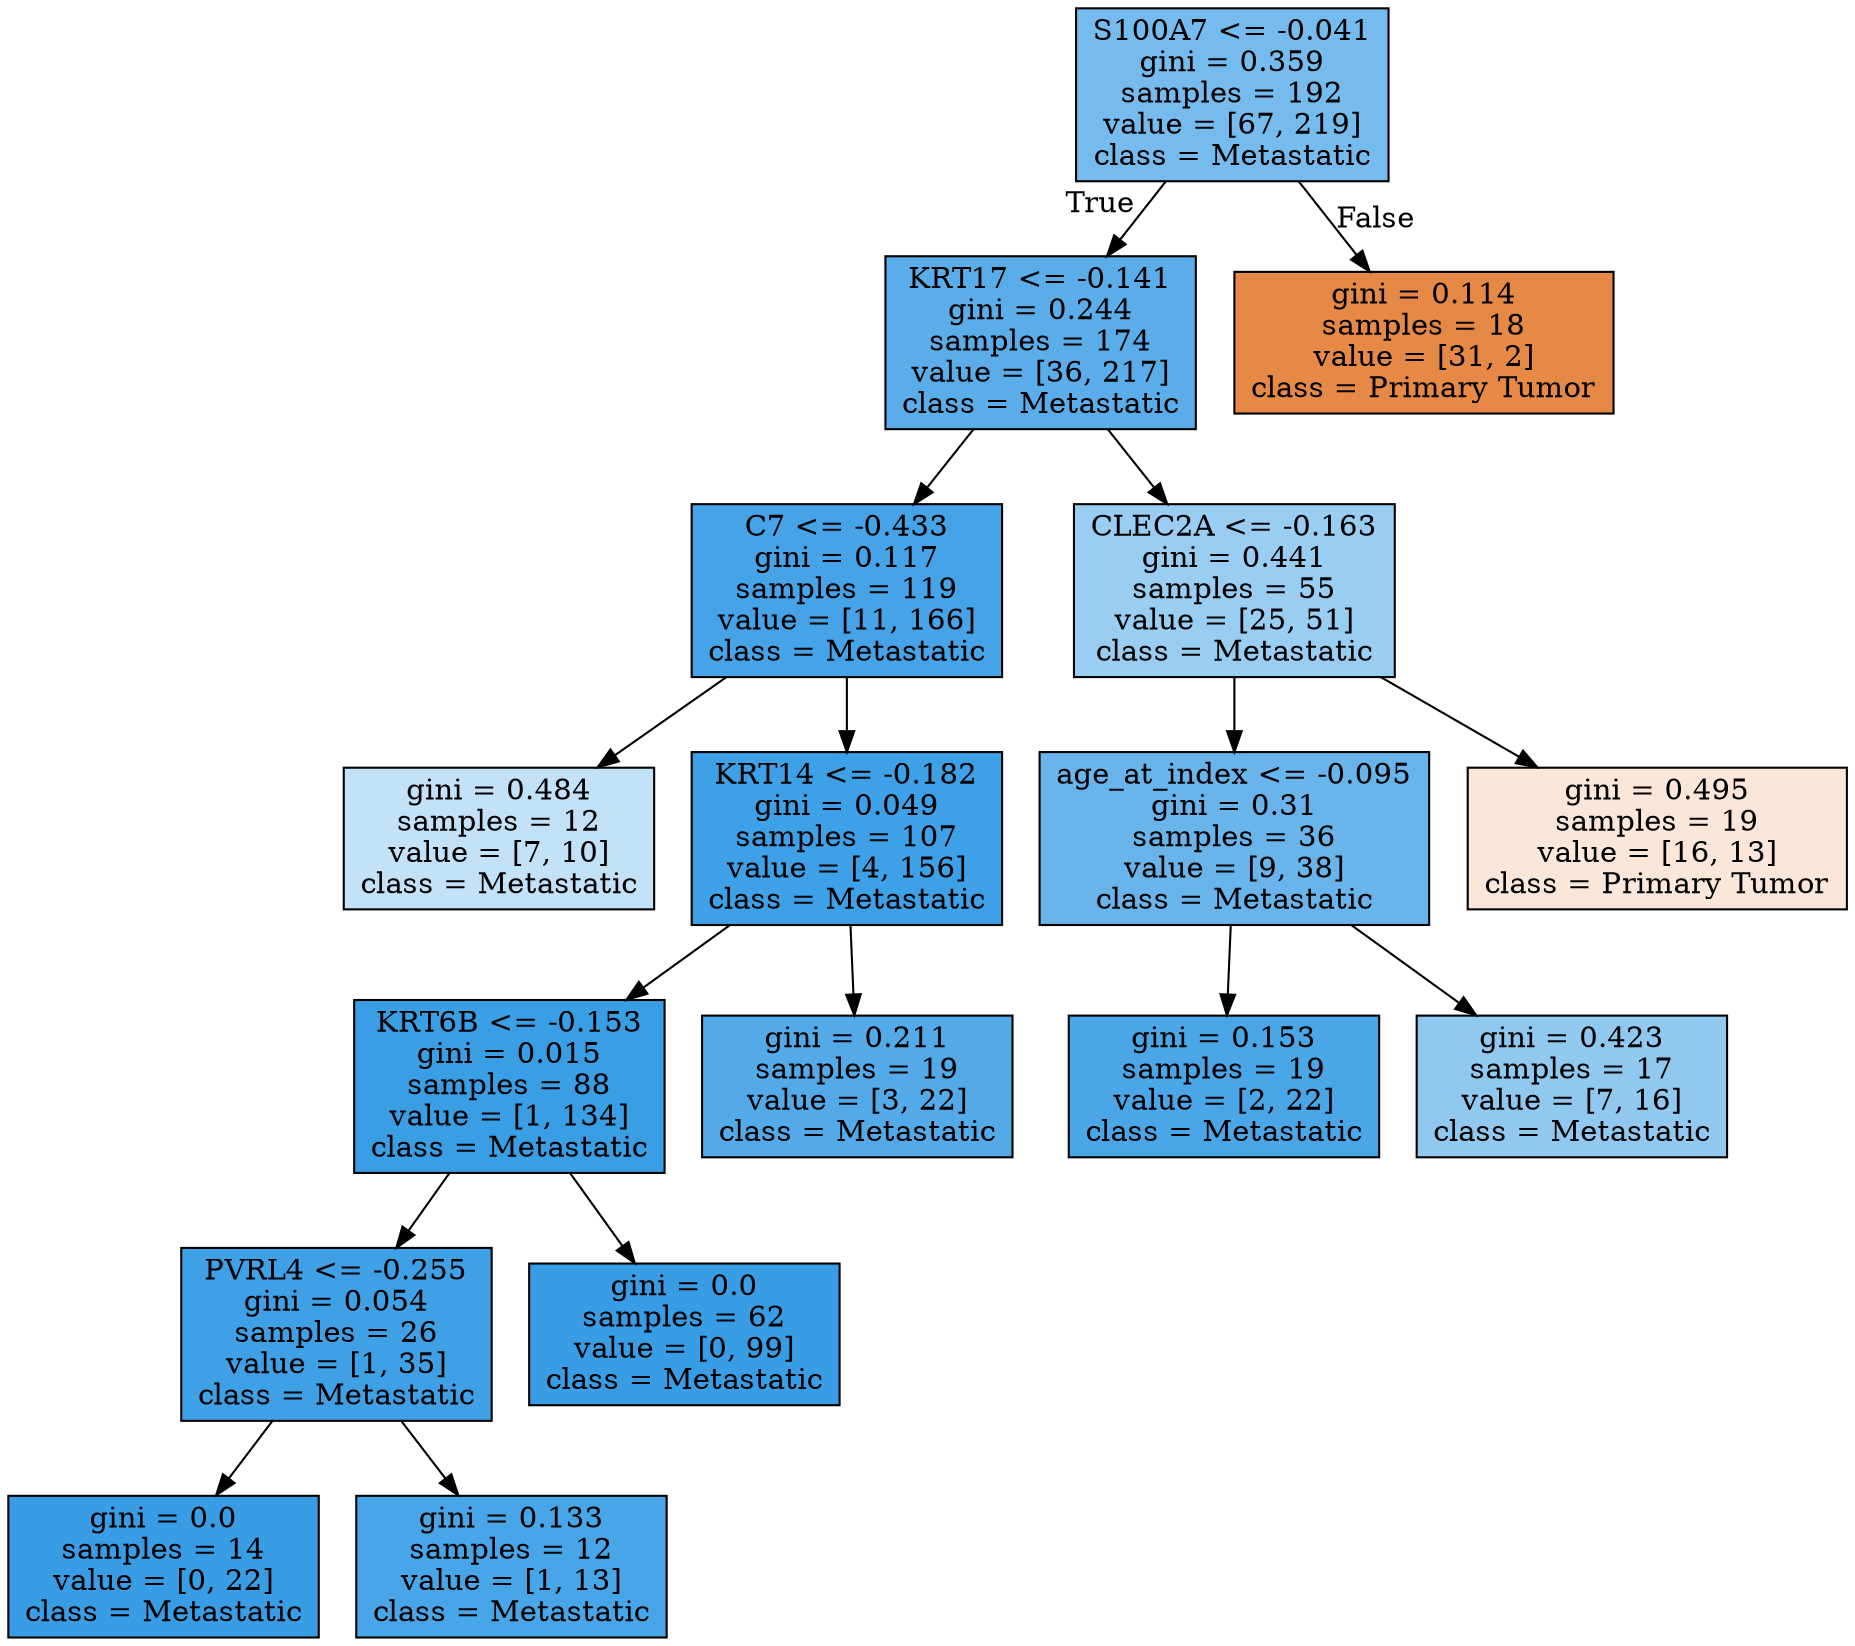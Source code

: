 digraph Tree {
node [shape=box, style="filled", color="black"] ;
0 [label="S100A7 <= -0.041\ngini = 0.359\nsamples = 192\nvalue = [67, 219]\nclass = Metastatic", fillcolor="#76bbed"] ;
1 [label="KRT17 <= -0.141\ngini = 0.244\nsamples = 174\nvalue = [36, 217]\nclass = Metastatic", fillcolor="#5aade9"] ;
0 -> 1 [labeldistance=2.5, labelangle=45, headlabel="True"] ;
2 [label="C7 <= -0.433\ngini = 0.117\nsamples = 119\nvalue = [11, 166]\nclass = Metastatic", fillcolor="#46a3e7"] ;
1 -> 2 ;
3 [label="gini = 0.484\nsamples = 12\nvalue = [7, 10]\nclass = Metastatic", fillcolor="#c4e2f7"] ;
2 -> 3 ;
4 [label="KRT14 <= -0.182\ngini = 0.049\nsamples = 107\nvalue = [4, 156]\nclass = Metastatic", fillcolor="#3ea0e6"] ;
2 -> 4 ;
5 [label="KRT6B <= -0.153\ngini = 0.015\nsamples = 88\nvalue = [1, 134]\nclass = Metastatic", fillcolor="#3a9ee5"] ;
4 -> 5 ;
6 [label="PVRL4 <= -0.255\ngini = 0.054\nsamples = 26\nvalue = [1, 35]\nclass = Metastatic", fillcolor="#3fa0e6"] ;
5 -> 6 ;
7 [label="gini = 0.0\nsamples = 14\nvalue = [0, 22]\nclass = Metastatic", fillcolor="#399de5"] ;
6 -> 7 ;
8 [label="gini = 0.133\nsamples = 12\nvalue = [1, 13]\nclass = Metastatic", fillcolor="#48a5e7"] ;
6 -> 8 ;
9 [label="gini = 0.0\nsamples = 62\nvalue = [0, 99]\nclass = Metastatic", fillcolor="#399de5"] ;
5 -> 9 ;
10 [label="gini = 0.211\nsamples = 19\nvalue = [3, 22]\nclass = Metastatic", fillcolor="#54aae9"] ;
4 -> 10 ;
11 [label="CLEC2A <= -0.163\ngini = 0.441\nsamples = 55\nvalue = [25, 51]\nclass = Metastatic", fillcolor="#9acdf2"] ;
1 -> 11 ;
12 [label="age_at_index <= -0.095\ngini = 0.31\nsamples = 36\nvalue = [9, 38]\nclass = Metastatic", fillcolor="#68b4eb"] ;
11 -> 12 ;
13 [label="gini = 0.153\nsamples = 19\nvalue = [2, 22]\nclass = Metastatic", fillcolor="#4ba6e7"] ;
12 -> 13 ;
14 [label="gini = 0.423\nsamples = 17\nvalue = [7, 16]\nclass = Metastatic", fillcolor="#90c8f0"] ;
12 -> 14 ;
15 [label="gini = 0.495\nsamples = 19\nvalue = [16, 13]\nclass = Primary Tumor", fillcolor="#fae7da"] ;
11 -> 15 ;
16 [label="gini = 0.114\nsamples = 18\nvalue = [31, 2]\nclass = Primary Tumor", fillcolor="#e78946"] ;
0 -> 16 [labeldistance=2.5, labelangle=-45, headlabel="False"] ;
}